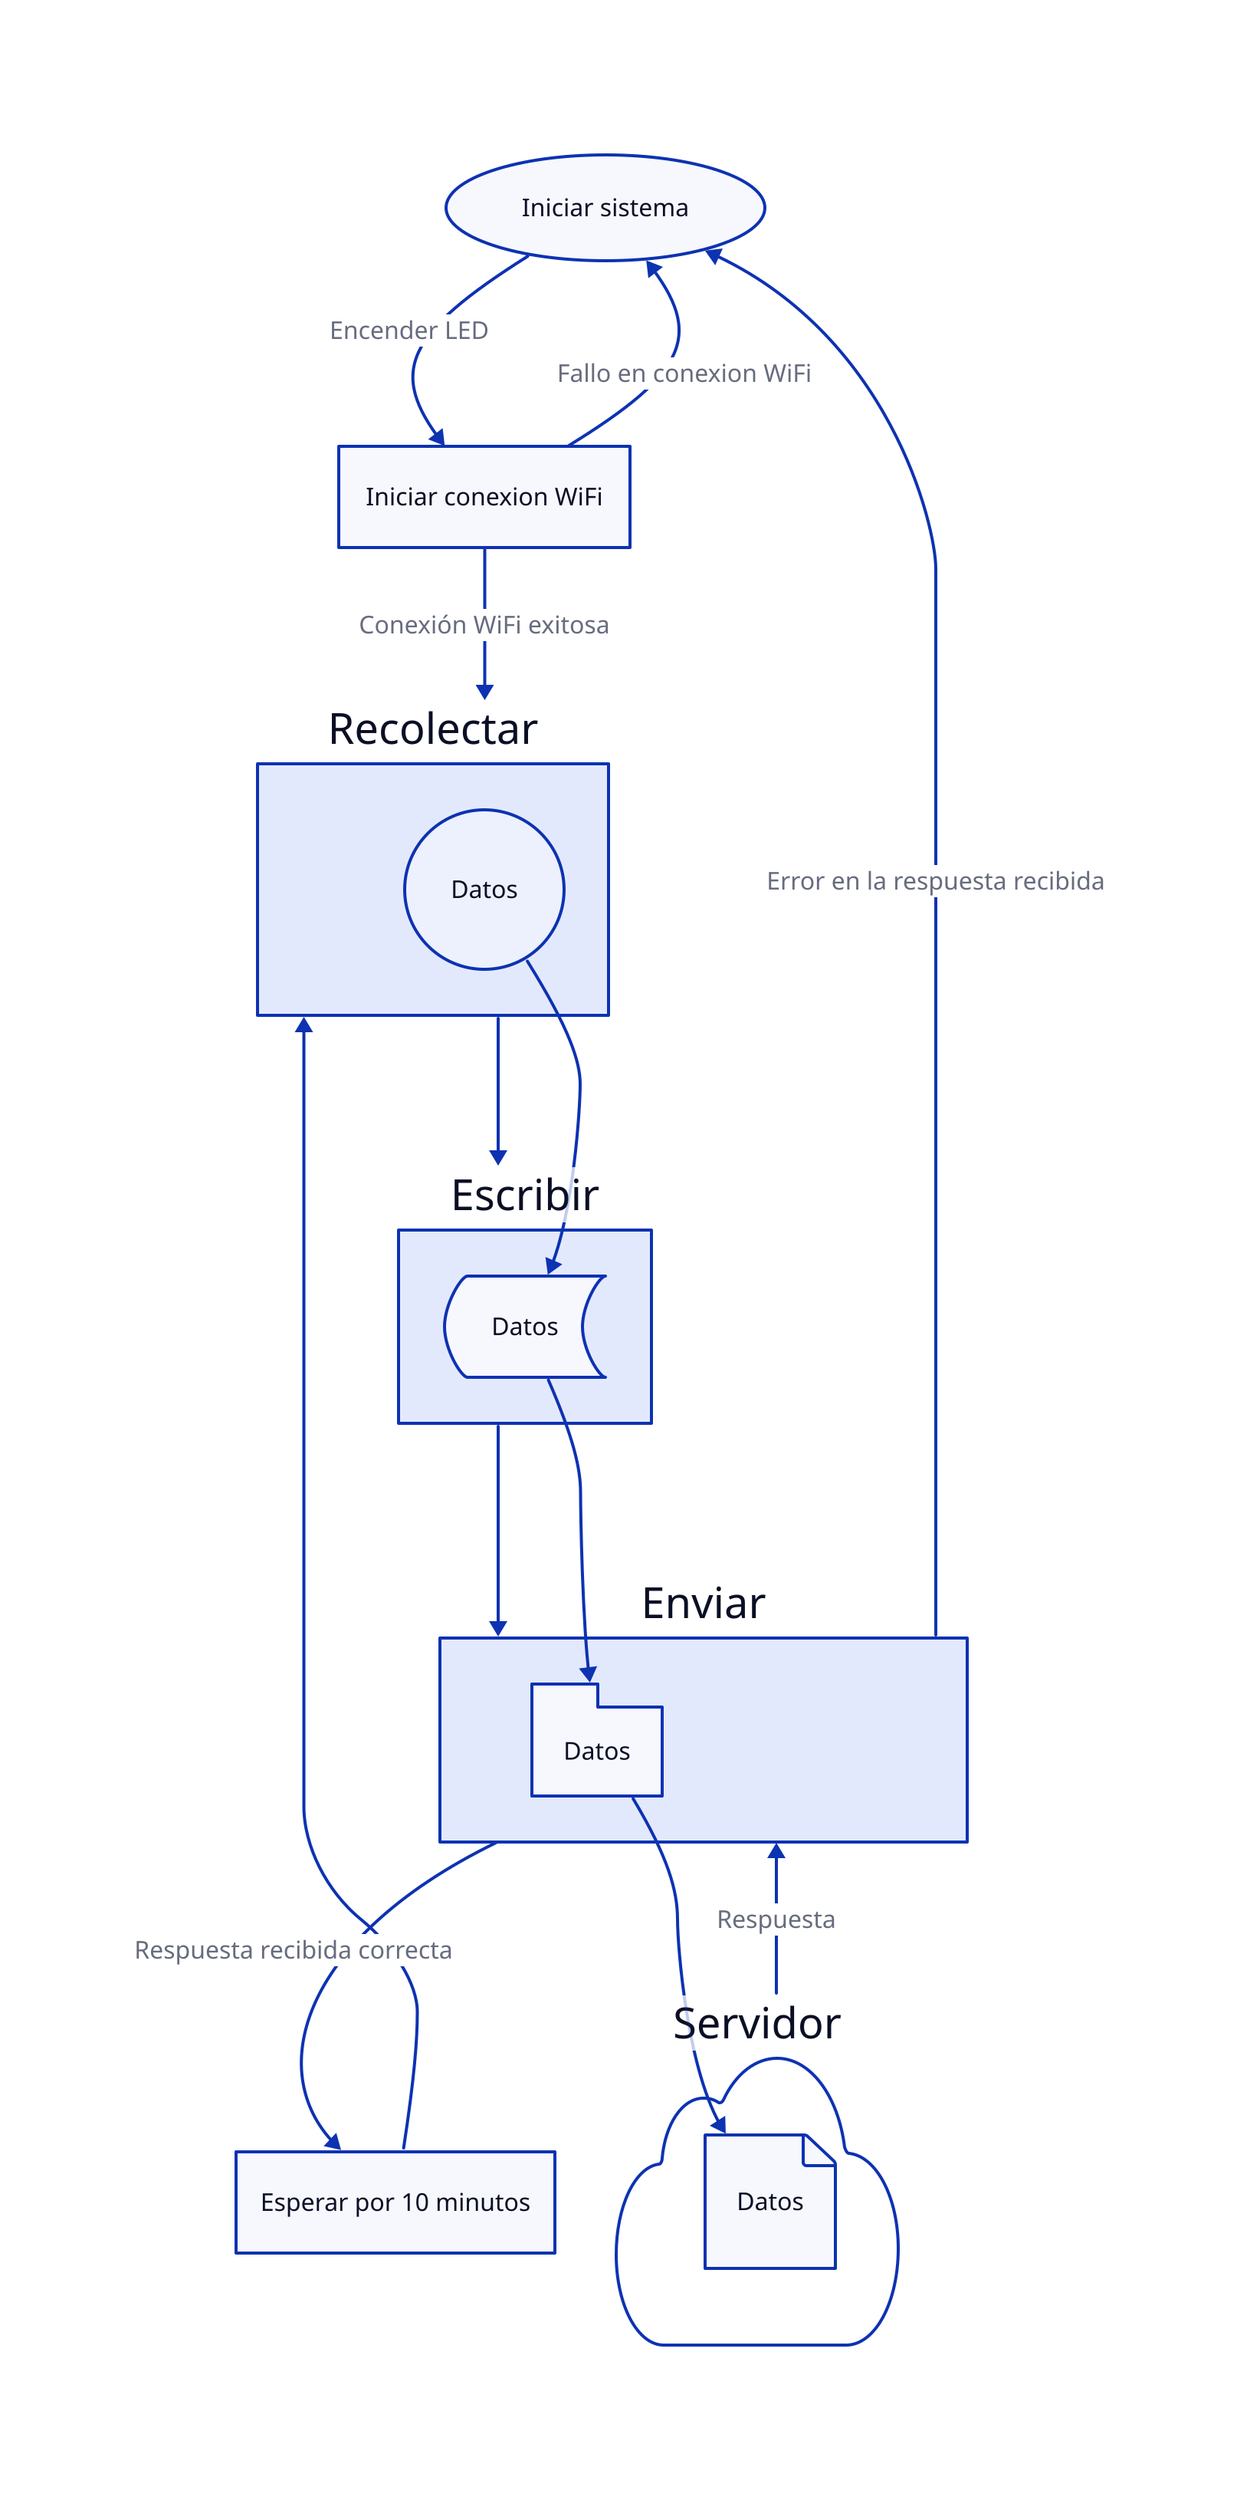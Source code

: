 wake: Iniciar sistema
wake.shape: oval

wifi: Iniciar conexion WiFi

obtain: Recolectar
obtain.data: Datos
obtain.data.shape: circle

write: Escribir
write.data: Datos
write.data.shape: stored_data
send: Enviar
send.data: Datos
send.data.shape: package

wait: Esperar por 10 minutos

wake -> wifi: Encender LED
wifi -> obtain: Conexión WiFi exitosa
wifi -> wake: Fallo en conexion WiFi
obtain -> write -> send
wait -> obtain

obtain.data -> write.data -> send.data -> server.data
server -> send: Respuesta

send -> wait: Respuesta recibida correcta
send -> wake: Error en la respuesta recibida

server: Servidor
server.shape: cloud
server.data: Datos
server.data.shape: page
